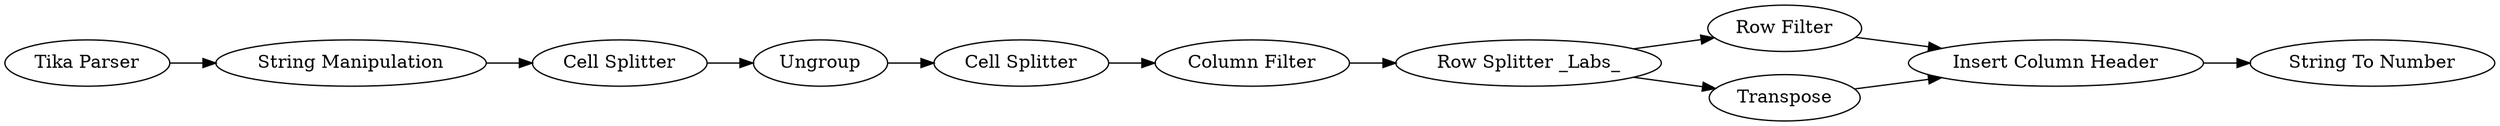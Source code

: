 digraph {
	"6776725918322721905_28" [label="Row Filter"]
	"6776725918322721905_27" [label="Insert Column Header"]
	"6776725918322721905_8" [label="Cell Splitter"]
	"6776725918322721905_22" [label="Column Filter"]
	"6776725918322721905_21" [label="String Manipulation"]
	"6776725918322721905_25" [label="Row Splitter _Labs_"]
	"6776725918322721905_9" [label=Ungroup]
	"6776725918322721905_12" [label="Cell Splitter"]
	"6776725918322721905_29" [label="String To Number"]
	"6776725918322721905_26" [label=Transpose]
	"6776725918322721905_1" [label="Tika Parser"]
	"6776725918322721905_1" -> "6776725918322721905_21"
	"6776725918322721905_22" -> "6776725918322721905_25"
	"6776725918322721905_25" -> "6776725918322721905_26"
	"6776725918322721905_26" -> "6776725918322721905_27"
	"6776725918322721905_12" -> "6776725918322721905_22"
	"6776725918322721905_21" -> "6776725918322721905_8"
	"6776725918322721905_28" -> "6776725918322721905_27"
	"6776725918322721905_9" -> "6776725918322721905_12"
	"6776725918322721905_25" -> "6776725918322721905_28"
	"6776725918322721905_8" -> "6776725918322721905_9"
	"6776725918322721905_27" -> "6776725918322721905_29"
	rankdir=LR
}

